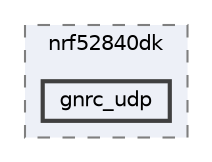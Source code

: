 digraph "/home/mj/Desktop/IoT-Chat-Digitalization/saul/bin/nrf52840dk/gnrc_udp"
{
 // LATEX_PDF_SIZE
  bgcolor="transparent";
  edge [fontname=Helvetica,fontsize=10,labelfontname=Helvetica,labelfontsize=10];
  node [fontname=Helvetica,fontsize=10,shape=box,height=0.2,width=0.4];
  compound=true
  subgraph clusterdir_74b0b304e835b468d5f688d480ac56cc {
    graph [ bgcolor="#edf0f7", pencolor="grey50", label="nrf52840dk", fontname=Helvetica,fontsize=10 style="filled,dashed", URL="dir_74b0b304e835b468d5f688d480ac56cc.html",tooltip=""]
  dir_4b89b8fc3dde9c542891c5d20dda4f1f [label="gnrc_udp", fillcolor="#edf0f7", color="grey25", style="filled,bold", URL="dir_4b89b8fc3dde9c542891c5d20dda4f1f.html",tooltip=""];
  }
}
